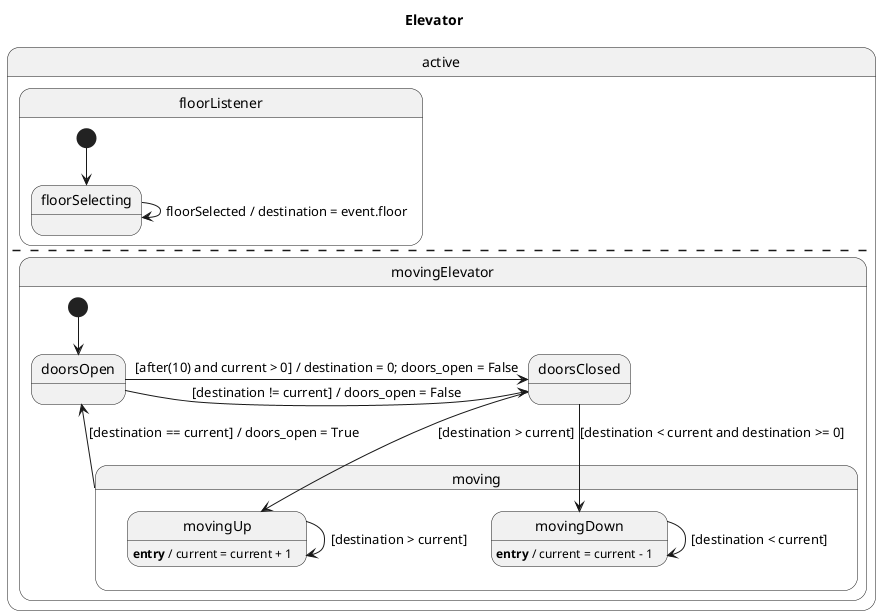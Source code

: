 @startuml
title Elevator
state "active" as active {
  state "floorListener" as floorListener {
    [*] --> floorSelecting
    state "floorSelecting" as floorSelecting {
      floorSelecting --> floorSelecting : floorSelected / destination = event.floor
    }
  }
  --
  state "movingElevator" as movingElevator {
    [*] --> doorsOpen
    state "moving" as moving {
      moving --> doorsOpen : [destination == current] / doors_open = True
      state "movingDown" as movingDown {
        movingDown : **entry** / current = current - 1
        movingDown --> movingDown : [destination < current]
      }
      state "movingUp" as movingUp {
        movingUp : **entry** / current = current + 1
        movingUp --> movingUp : [destination > current]
      }
    }
    state "doorsClosed" as doorsClosed {
      doorsClosed --> movingUp : [destination > current]
      doorsClosed --> movingDown : [destination < current and destination >= 0]
    }
    state "doorsOpen" as doorsOpen {
      doorsOpen -ri-> doorsClosed : [destination != current] / doors_open = False
      doorsOpen -ri-> doorsClosed : [after(10) and current > 0] / destination = 0; doors_open = False
    }
  }
}
@enduml